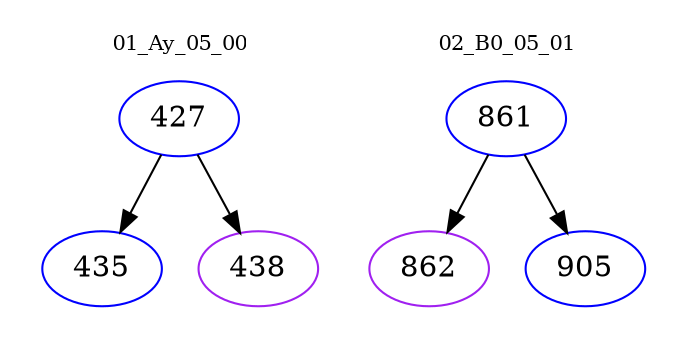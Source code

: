 digraph{
subgraph cluster_0 {
color = white
label = "01_Ay_05_00";
fontsize=10;
T0_427 [label="427", color="blue"]
T0_427 -> T0_435 [color="black"]
T0_435 [label="435", color="blue"]
T0_427 -> T0_438 [color="black"]
T0_438 [label="438", color="purple"]
}
subgraph cluster_1 {
color = white
label = "02_B0_05_01";
fontsize=10;
T1_861 [label="861", color="blue"]
T1_861 -> T1_862 [color="black"]
T1_862 [label="862", color="purple"]
T1_861 -> T1_905 [color="black"]
T1_905 [label="905", color="blue"]
}
}
